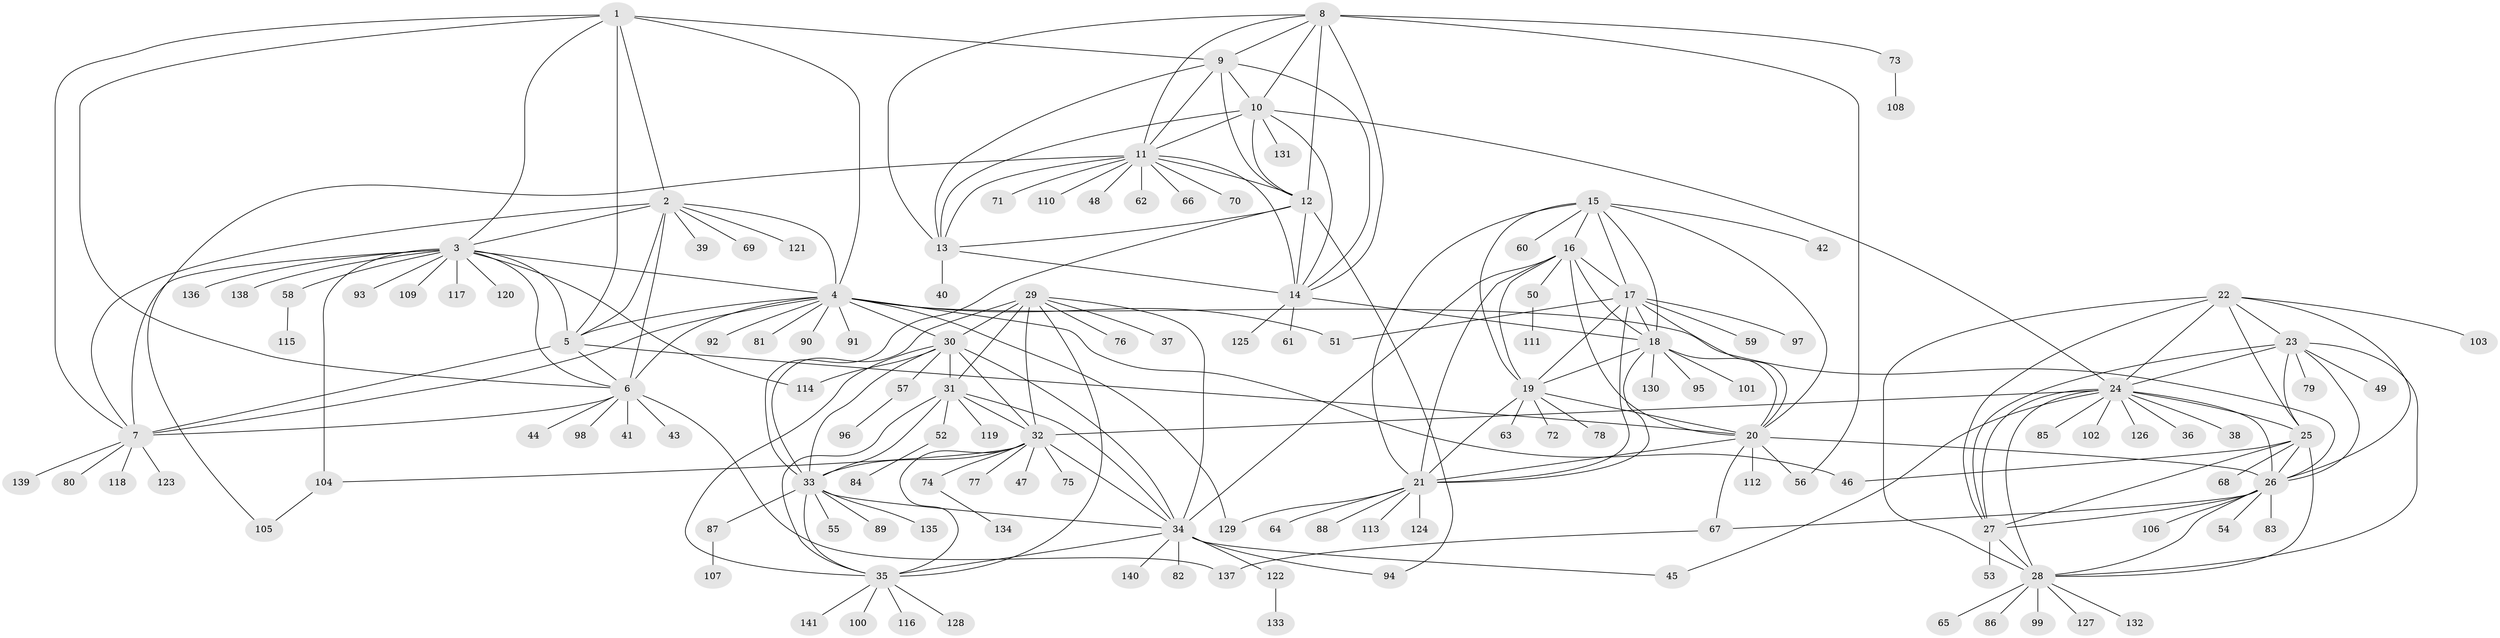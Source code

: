 // coarse degree distribution, {3: 0.047619047619047616, 5: 0.023809523809523808, 1: 0.7619047619047619, 6: 0.023809523809523808, 8: 0.07142857142857142, 7: 0.023809523809523808, 9: 0.047619047619047616}
// Generated by graph-tools (version 1.1) at 2025/57/03/04/25 21:57:23]
// undirected, 141 vertices, 232 edges
graph export_dot {
graph [start="1"]
  node [color=gray90,style=filled];
  1;
  2;
  3;
  4;
  5;
  6;
  7;
  8;
  9;
  10;
  11;
  12;
  13;
  14;
  15;
  16;
  17;
  18;
  19;
  20;
  21;
  22;
  23;
  24;
  25;
  26;
  27;
  28;
  29;
  30;
  31;
  32;
  33;
  34;
  35;
  36;
  37;
  38;
  39;
  40;
  41;
  42;
  43;
  44;
  45;
  46;
  47;
  48;
  49;
  50;
  51;
  52;
  53;
  54;
  55;
  56;
  57;
  58;
  59;
  60;
  61;
  62;
  63;
  64;
  65;
  66;
  67;
  68;
  69;
  70;
  71;
  72;
  73;
  74;
  75;
  76;
  77;
  78;
  79;
  80;
  81;
  82;
  83;
  84;
  85;
  86;
  87;
  88;
  89;
  90;
  91;
  92;
  93;
  94;
  95;
  96;
  97;
  98;
  99;
  100;
  101;
  102;
  103;
  104;
  105;
  106;
  107;
  108;
  109;
  110;
  111;
  112;
  113;
  114;
  115;
  116;
  117;
  118;
  119;
  120;
  121;
  122;
  123;
  124;
  125;
  126;
  127;
  128;
  129;
  130;
  131;
  132;
  133;
  134;
  135;
  136;
  137;
  138;
  139;
  140;
  141;
  1 -- 2;
  1 -- 3;
  1 -- 4;
  1 -- 5;
  1 -- 6;
  1 -- 7;
  1 -- 9;
  2 -- 3;
  2 -- 4;
  2 -- 5;
  2 -- 6;
  2 -- 7;
  2 -- 39;
  2 -- 69;
  2 -- 121;
  3 -- 4;
  3 -- 5;
  3 -- 6;
  3 -- 7;
  3 -- 58;
  3 -- 93;
  3 -- 104;
  3 -- 109;
  3 -- 114;
  3 -- 117;
  3 -- 120;
  3 -- 136;
  3 -- 138;
  4 -- 5;
  4 -- 6;
  4 -- 7;
  4 -- 26;
  4 -- 30;
  4 -- 46;
  4 -- 51;
  4 -- 81;
  4 -- 90;
  4 -- 91;
  4 -- 92;
  4 -- 129;
  5 -- 6;
  5 -- 7;
  5 -- 20;
  6 -- 7;
  6 -- 41;
  6 -- 43;
  6 -- 44;
  6 -- 98;
  6 -- 137;
  7 -- 80;
  7 -- 118;
  7 -- 123;
  7 -- 139;
  8 -- 9;
  8 -- 10;
  8 -- 11;
  8 -- 12;
  8 -- 13;
  8 -- 14;
  8 -- 56;
  8 -- 73;
  9 -- 10;
  9 -- 11;
  9 -- 12;
  9 -- 13;
  9 -- 14;
  10 -- 11;
  10 -- 12;
  10 -- 13;
  10 -- 14;
  10 -- 24;
  10 -- 131;
  11 -- 12;
  11 -- 13;
  11 -- 14;
  11 -- 48;
  11 -- 62;
  11 -- 66;
  11 -- 70;
  11 -- 71;
  11 -- 105;
  11 -- 110;
  12 -- 13;
  12 -- 14;
  12 -- 33;
  12 -- 94;
  13 -- 14;
  13 -- 40;
  14 -- 18;
  14 -- 61;
  14 -- 125;
  15 -- 16;
  15 -- 17;
  15 -- 18;
  15 -- 19;
  15 -- 20;
  15 -- 21;
  15 -- 42;
  15 -- 60;
  16 -- 17;
  16 -- 18;
  16 -- 19;
  16 -- 20;
  16 -- 21;
  16 -- 34;
  16 -- 50;
  17 -- 18;
  17 -- 19;
  17 -- 20;
  17 -- 21;
  17 -- 51;
  17 -- 59;
  17 -- 97;
  18 -- 19;
  18 -- 20;
  18 -- 21;
  18 -- 95;
  18 -- 101;
  18 -- 130;
  19 -- 20;
  19 -- 21;
  19 -- 63;
  19 -- 72;
  19 -- 78;
  20 -- 21;
  20 -- 26;
  20 -- 56;
  20 -- 67;
  20 -- 112;
  21 -- 64;
  21 -- 88;
  21 -- 113;
  21 -- 124;
  21 -- 129;
  22 -- 23;
  22 -- 24;
  22 -- 25;
  22 -- 26;
  22 -- 27;
  22 -- 28;
  22 -- 103;
  23 -- 24;
  23 -- 25;
  23 -- 26;
  23 -- 27;
  23 -- 28;
  23 -- 49;
  23 -- 79;
  24 -- 25;
  24 -- 26;
  24 -- 27;
  24 -- 28;
  24 -- 32;
  24 -- 36;
  24 -- 38;
  24 -- 45;
  24 -- 85;
  24 -- 102;
  24 -- 126;
  25 -- 26;
  25 -- 27;
  25 -- 28;
  25 -- 46;
  25 -- 68;
  26 -- 27;
  26 -- 28;
  26 -- 54;
  26 -- 67;
  26 -- 83;
  26 -- 106;
  27 -- 28;
  27 -- 53;
  28 -- 65;
  28 -- 86;
  28 -- 99;
  28 -- 127;
  28 -- 132;
  29 -- 30;
  29 -- 31;
  29 -- 32;
  29 -- 33;
  29 -- 34;
  29 -- 35;
  29 -- 37;
  29 -- 76;
  30 -- 31;
  30 -- 32;
  30 -- 33;
  30 -- 34;
  30 -- 35;
  30 -- 57;
  30 -- 114;
  31 -- 32;
  31 -- 33;
  31 -- 34;
  31 -- 35;
  31 -- 52;
  31 -- 119;
  32 -- 33;
  32 -- 34;
  32 -- 35;
  32 -- 47;
  32 -- 74;
  32 -- 75;
  32 -- 77;
  32 -- 104;
  33 -- 34;
  33 -- 35;
  33 -- 55;
  33 -- 87;
  33 -- 89;
  33 -- 135;
  34 -- 35;
  34 -- 45;
  34 -- 82;
  34 -- 94;
  34 -- 122;
  34 -- 140;
  35 -- 100;
  35 -- 116;
  35 -- 128;
  35 -- 141;
  50 -- 111;
  52 -- 84;
  57 -- 96;
  58 -- 115;
  67 -- 137;
  73 -- 108;
  74 -- 134;
  87 -- 107;
  104 -- 105;
  122 -- 133;
}
